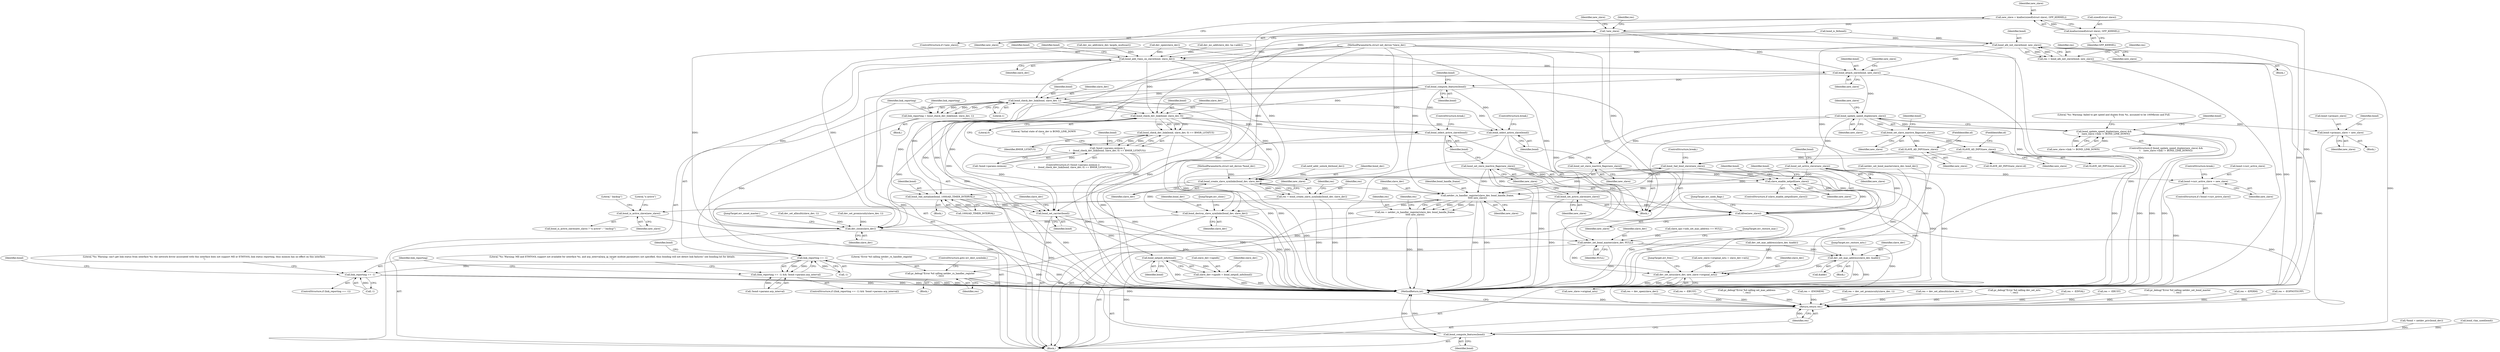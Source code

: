 digraph "0_linux_550fd08c2cebad61c548def135f67aba284c6162_0@pointer" {
"1000435" [label="(Call,new_slave = kzalloc(sizeof(struct slave), GFP_KERNEL))"];
"1000437" [label="(Call,kzalloc(sizeof(struct slave), GFP_KERNEL))"];
"1000442" [label="(Call,!new_slave)"];
"1000570" [label="(Call,bond_alb_init_slave(bond, new_slave))"];
"1000568" [label="(Call,res = bond_alb_init_slave(bond, new_slave))"];
"1001089" [label="(Return,return res;)"];
"1000640" [label="(Call,bond_add_vlans_on_slave(bond, slave_dev))"];
"1000648" [label="(Call,bond_attach_slave(bond, new_slave))"];
"1000666" [label="(Call,bond_compute_features(bond))"];
"1000694" [label="(Call,bond_check_dev_link(bond, slave_dev, 1))"];
"1000692" [label="(Call,link_reporting = bond_check_dev_link(bond, slave_dev, 1))"];
"1000700" [label="(Call,link_reporting == -1)"];
"1000699" [label="(Call,(link_reporting == -1) && !bond->params.arp_interval)"];
"1000721" [label="(Call,link_reporting == -1)"];
"1000743" [label="(Call,bond_check_dev_link(bond, slave_dev, 0))"];
"1000742" [label="(Call,bond_check_dev_link(bond, slave_dev, 0) == BMSR_LSTATUS)"];
"1000735" [label="(Call,!bond->params.miimon ||\n\t    (bond_check_dev_link(bond, slave_dev, 0) == BMSR_LSTATUS))"];
"1000885" [label="(Call,bond_select_active_slave(bond))"];
"1000957" [label="(Call,bond_set_carrier(bond))"];
"1000963" [label="(Call,bond_netpoll_info(bond))"];
"1000959" [label="(Call,slave_dev->npinfo = bond_netpoll_info(bond))"];
"1001087" [label="(Call,bond_compute_features(bond))"];
"1000904" [label="(Call,bond_3ad_initialize(bond, 1000/AD_TIMER_INTERVAL))"];
"1000933" [label="(Call,bond_select_active_slave(bond))"];
"1000996" [label="(Call,bond_create_slave_symlinks(bond_dev, slave_dev))"];
"1000994" [label="(Call,res = bond_create_slave_symlinks(bond_dev, slave_dev))"];
"1001004" [label="(Call,netdev_rx_handler_register(slave_dev, bond_handle_frame,\n\t\t\t\t\t new_slave))"];
"1001002" [label="(Call,res = netdev_rx_handler_register(slave_dev, bond_handle_frame,\n\t\t\t\t\t new_slave))"];
"1001011" [label="(Call,pr_debug(\"Error %d calling netdev_rx_handler_register\n\", res))"];
"1001024" [label="(Call,bond_is_active_slave(new_slave))"];
"1001039" [label="(Call,bond_destroy_slave_symlinks(bond_dev, slave_dev))"];
"1001043" [label="(Call,dev_close(slave_dev))"];
"1001046" [label="(Call,netdev_set_bond_master(slave_dev, NULL))"];
"1001073" [label="(Call,dev_set_mac_address(slave_dev, &addr))"];
"1001078" [label="(Call,dev_set_mtu(slave_dev, new_slave->original_mtu))"];
"1001084" [label="(Call,kfree(new_slave))"];
"1000797" [label="(Call,bond_update_speed_duplex(new_slave))"];
"1000796" [label="(Call,bond_update_speed_duplex(new_slave) &&\n\t    (new_slave->link != BOND_LINK_DOWN))"];
"1000860" [label="(Call,bond->primary_slave = new_slave)"];
"1000883" [label="(Call,bond_set_slave_inactive_flags(new_slave))"];
"1000971" [label="(Call,slave_enable_netpoll(new_slave))"];
"1000889" [label="(Call,bond_set_slave_inactive_flags(new_slave))"];
"1000900" [label="(Call,SLAVE_AD_INFO(new_slave))"];
"1000924" [label="(Call,bond_3ad_bind_slave(new_slave))"];
"1000913" [label="(Call,SLAVE_AD_INFO(new_slave))"];
"1000929" [label="(Call,bond_set_active_slave(new_slave))"];
"1000931" [label="(Call,bond_set_slave_inactive_flags(new_slave))"];
"1000939" [label="(Call,bond_set_active_slave(new_slave))"];
"1000946" [label="(Call,bond->curr_active_slave = new_slave)"];
"1000436" [label="(Identifier,new_slave)"];
"1001041" [label="(Identifier,slave_dev)"];
"1000720" [label="(ControlStructure,if (link_reporting == -1))"];
"1000695" [label="(Identifier,bond)"];
"1001006" [label="(Identifier,bond_handle_frame)"];
"1000944" [label="(Identifier,bond)"];
"1001084" [label="(Call,kfree(new_slave))"];
"1000362" [label="(Call,res = -EINVAL)"];
"1000997" [label="(Identifier,bond_dev)"];
"1000752" [label="(Identifier,bond)"];
"1000311" [label="(Call,res = -EBUSY)"];
"1001046" [label="(Call,netdev_set_bond_master(slave_dev, NULL))"];
"1000900" [label="(Call,SLAVE_AD_INFO(new_slave))"];
"1001004" [label="(Call,netdev_rx_handler_register(slave_dev, bond_handle_frame,\n\t\t\t\t\t new_slave))"];
"1001010" [label="(Block,)"];
"1000642" [label="(Identifier,slave_dev)"];
"1001044" [label="(Identifier,slave_dev)"];
"1001091" [label="(MethodReturn,int)"];
"1000133" [label="(MethodParameterIn,struct net_device *slave_dev)"];
"1000649" [label="(Identifier,bond)"];
"1001045" [label="(JumpTarget,err_unset_master:)"];
"1001014" [label="(ControlStructure,goto err_dest_symlinks;)"];
"1000929" [label="(Call,bond_set_active_slave(new_slave))"];
"1000532" [label="(Call,pr_debug(\"Error %d calling netdev_set_bond_master\n\", res))"];
"1001027" [label="(Literal,\" backup\")"];
"1000960" [label="(Call,slave_dev->npinfo)"];
"1000998" [label="(Identifier,slave_dev)"];
"1000722" [label="(Identifier,link_reporting)"];
"1001078" [label="(Call,dev_set_mtu(slave_dev, new_slave->original_mtu))"];
"1000890" [label="(Identifier,new_slave)"];
"1001040" [label="(Identifier,bond_dev)"];
"1000941" [label="(ControlStructure,if (!bond->curr_active_slave))"];
"1000806" [label="(Literal,\"%s: Warning: failed to get speed and duplex from %s, assumed to be 100Mb/sec and Full.\n\")"];
"1000971" [label="(Call,slave_enable_netpoll(new_slave))"];
"1000797" [label="(Call,bond_update_speed_duplex(new_slave))"];
"1000885" [label="(Call,bond_select_active_slave(bond))"];
"1000513" [label="(Call,dev_set_mac_address(slave_dev, &addr))"];
"1001048" [label="(Identifier,NULL)"];
"1000609" [label="(Call,dev_set_allmulti(slave_dev, 1))"];
"1000935" [label="(ControlStructure,break;)"];
"1000964" [label="(Identifier,bond)"];
"1000913" [label="(Call,SLAVE_AD_INFO(new_slave))"];
"1000446" [label="(Identifier,res)"];
"1001088" [label="(Identifier,bond)"];
"1000262" [label="(Call,res = -EPERM)"];
"1001007" [label="(Identifier,new_slave)"];
"1000408" [label="(Call,res = -EOPNOTSUPP)"];
"1001087" [label="(Call,bond_compute_features(bond))"];
"1000834" [label="(Identifier,bond)"];
"1000902" [label="(FieldIdentifier,id)"];
"1000723" [label="(Call,-1)"];
"1000594" [label="(Call,dev_set_promiscuity(slave_dev, 1))"];
"1001083" [label="(JumpTarget,err_free:)"];
"1000617" [label="(Call,dev_mc_add(slave_dev, ha->addr))"];
"1000924" [label="(Call,bond_3ad_bind_slave(new_slave))"];
"1000648" [label="(Call,bond_attach_slave(bond, new_slave))"];
"1000861" [label="(Call,bond->primary_slave)"];
"1000571" [label="(Identifier,bond)"];
"1001075" [label="(Call,&addr)"];
"1001049" [label="(JumpTarget,err_restore_mac:)"];
"1000799" [label="(Call,new_slave->link != BOND_LINK_DOWN)"];
"1000977" [label="(Identifier,bond)"];
"1000691" [label="(Block,)"];
"1000136" [label="(Call,*bond = netdev_priv(bond_dev))"];
"1000744" [label="(Identifier,bond)"];
"1000912" [label="(Call,SLAVE_AD_INFO(new_slave).id)"];
"1000567" [label="(Block,)"];
"1000536" [label="(Call,res = dev_open(slave_dev))"];
"1000747" [label="(Identifier,BMSR_LSTATUS)"];
"1000637" [label="(Call,dev_mc_add(slave_dev, lacpdu_multicast))"];
"1001080" [label="(Call,new_slave->original_mtu)"];
"1000984" [label="(Call,res = -EBUSY)"];
"1000992" [label="(Identifier,bond)"];
"1001012" [label="(Literal,\"Error %d calling netdev_rx_handler_register\n\")"];
"1000572" [label="(Identifier,new_slave)"];
"1000435" [label="(Call,new_slave = kzalloc(sizeof(struct slave), GFP_KERNEL))"];
"1000440" [label="(Identifier,GFP_KERNEL)"];
"1000520" [label="(Call,pr_debug(\"Error %d calling set_mac_address\n\", res))"];
"1000653" [label="(Identifier,new_slave)"];
"1000925" [label="(Identifier,new_slave)"];
"1000914" [label="(Identifier,new_slave)"];
"1000887" [label="(ControlStructure,break;)"];
"1000860" [label="(Call,bond->primary_slave = new_slave)"];
"1000568" [label="(Call,res = bond_alb_init_slave(bond, new_slave))"];
"1000445" [label="(Call,res = -ENOMEM)"];
"1000972" [label="(Identifier,new_slave)"];
"1000798" [label="(Identifier,new_slave)"];
"1000950" [label="(Identifier,new_slave)"];
"1000570" [label="(Call,bond_alb_init_slave(bond, new_slave))"];
"1001002" [label="(Call,res = netdev_rx_handler_register(slave_dev, bond_handle_frame,\n\t\t\t\t\t new_slave))"];
"1000641" [label="(Identifier,bond)"];
"1000701" [label="(Identifier,link_reporting)"];
"1000368" [label="(Call,slave_ops->ndo_set_mac_address == NULL)"];
"1000881" [label="(Block,)"];
"1001011" [label="(Call,pr_debug(\"Error %d calling netdev_rx_handler_register\n\", res))"];
"1000698" [label="(ControlStructure,if ((link_reporting == -1) && !bond->params.arp_interval))"];
"1001023" [label="(Call,bond_is_active_slave(new_slave) ? \"n active\" : \" backup\")"];
"1000538" [label="(Call,dev_open(slave_dev))"];
"1000736" [label="(Call,!bond->params.miimon)"];
"1000796" [label="(Call,bond_update_speed_duplex(new_slave) &&\n\t    (new_slave->link != BOND_LINK_DOWN))"];
"1000899" [label="(Call,SLAVE_AD_INFO(new_slave).id)"];
"1000951" [label="(ControlStructure,break;)"];
"1000967" [label="(Identifier,slave_dev)"];
"1000947" [label="(Call,bond->curr_active_slave)"];
"1001077" [label="(JumpTarget,err_restore_mtu:)"];
"1000704" [label="(Call,!bond->params.arp_interval)"];
"1000592" [label="(Call,res = dev_set_promiscuity(slave_dev, 1))"];
"1000132" [label="(MethodParameterIn,struct net_device *bond_dev)"];
"1000995" [label="(Identifier,res)"];
"1000667" [label="(Identifier,bond)"];
"1000666" [label="(Call,bond_compute_features(bond))"];
"1000859" [label="(Block,)"];
"1000867" [label="(Identifier,bond)"];
"1000897" [label="(Block,)"];
"1000886" [label="(Identifier,bond)"];
"1001043" [label="(Call,dev_close(slave_dev))"];
"1000569" [label="(Identifier,res)"];
"1000904" [label="(Call,bond_3ad_initialize(bond, 1000/AD_TIMER_INTERVAL))"];
"1000646" [label="(Identifier,bond)"];
"1000932" [label="(Identifier,new_slave)"];
"1000894" [label="(Identifier,bond)"];
"1000671" [label="(Identifier,bond)"];
"1000864" [label="(Identifier,new_slave)"];
"1000743" [label="(Call,bond_check_dev_link(bond, slave_dev, 0))"];
"1000931" [label="(Call,bond_set_slave_inactive_flags(new_slave))"];
"1001057" [label="(Block,)"];
"1000622" [label="(Call,netif_addr_unlock_bh(bond_dev))"];
"1000700" [label="(Call,link_reporting == -1)"];
"1000707" [label="(Identifier,bond)"];
"1000905" [label="(Identifier,bond)"];
"1001085" [label="(Identifier,new_slave)"];
"1000746" [label="(Literal,0)"];
"1000734" [label="(ControlStructure,if (!bond->params.miimon ||\n\t    (bond_check_dev_link(bond, slave_dev, 0) == BMSR_LSTATUS)))"];
"1000946" [label="(Call,bond->curr_active_slave = new_slave)"];
"1000963" [label="(Call,bond_netpoll_info(bond))"];
"1000961" [label="(Identifier,slave_dev)"];
"1000134" [label="(Block,)"];
"1000901" [label="(Identifier,new_slave)"];
"1000727" [label="(Literal,\"%s: Warning: can't get link status from interface %s; the network driver associated with this interface does not support MII or ETHTOOL link status reporting, thus miimon has no effect on this interface.\n\")"];
"1000739" [label="(Identifier,bond)"];
"1000958" [label="(Identifier,bond)"];
"1001089" [label="(Return,return res;)"];
"1000934" [label="(Identifier,bond)"];
"1000455" [label="(Call,new_slave->original_mtu = slave_dev->mtu)"];
"1000438" [label="(Call,sizeof(struct slave))"];
"1001013" [label="(Identifier,res)"];
"1001073" [label="(Call,dev_set_mac_address(slave_dev, &addr))"];
"1001009" [label="(Identifier,res)"];
"1000996" [label="(Call,bond_create_slave_symlinks(bond_dev, slave_dev))"];
"1000721" [label="(Call,link_reporting == -1)"];
"1000443" [label="(Identifier,new_slave)"];
"1001090" [label="(Identifier,res)"];
"1000930" [label="(Identifier,new_slave)"];
"1000801" [label="(Identifier,new_slave)"];
"1000883" [label="(Call,bond_set_slave_inactive_flags(new_slave))"];
"1000957" [label="(Call,bond_set_carrier(bond))"];
"1000693" [label="(Identifier,link_reporting)"];
"1000442" [label="(Call,!new_slave)"];
"1001042" [label="(JumpTarget,err_close:)"];
"1000699" [label="(Call,(link_reporting == -1) && !bond->params.arp_interval)"];
"1000735" [label="(Call,!bond->params.miimon ||\n\t    (bond_check_dev_link(bond, slave_dev, 0) == BMSR_LSTATUS))"];
"1001026" [label="(Literal,\"n active\")"];
"1000692" [label="(Call,link_reporting = bond_check_dev_link(bond, slave_dev, 1))"];
"1000939" [label="(Call,bond_set_active_slave(new_slave))"];
"1000959" [label="(Call,slave_dev->npinfo = bond_netpoll_info(bond))"];
"1000712" [label="(Literal,\"%s: Warning: MII and ETHTOOL support not available for interface %s, and arp_interval/arp_ip_target module parameters not specified, thus bonding will not detect link failures! see bonding.txt for details.\n\")"];
"1000906" [label="(Call,1000/AD_TIMER_INTERVAL)"];
"1000889" [label="(Call,bond_set_slave_inactive_flags(new_slave))"];
"1000926" [label="(ControlStructure,break;)"];
"1000702" [label="(Call,-1)"];
"1000437" [label="(Call,kzalloc(sizeof(struct slave), GFP_KERNEL))"];
"1000742" [label="(Call,bond_check_dev_link(bond, slave_dev, 0) == BMSR_LSTATUS)"];
"1001025" [label="(Identifier,new_slave)"];
"1000745" [label="(Identifier,slave_dev)"];
"1001003" [label="(Identifier,res)"];
"1000452" [label="(Identifier,new_slave)"];
"1000210" [label="(Call,bond_vlan_used(bond))"];
"1000884" [label="(Identifier,new_slave)"];
"1000933" [label="(Call,bond_select_active_slave(bond))"];
"1000795" [label="(ControlStructure,if (bond_update_speed_duplex(new_slave) &&\n\t    (new_slave->link != BOND_LINK_DOWN)))"];
"1001000" [label="(Identifier,res)"];
"1001074" [label="(Identifier,slave_dev)"];
"1001047" [label="(Identifier,slave_dev)"];
"1000994" [label="(Call,res = bond_create_slave_symlinks(bond_dev, slave_dev))"];
"1000650" [label="(Identifier,new_slave)"];
"1000789" [label="(Literal,\"Initial state of slave_dev is BOND_LINK_DOWN\n\")"];
"1000970" [label="(ControlStructure,if (slave_enable_netpoll(new_slave)))"];
"1000607" [label="(Call,res = dev_set_allmulti(slave_dev, 1))"];
"1001079" [label="(Identifier,slave_dev)"];
"1000696" [label="(Identifier,slave_dev)"];
"1001024" [label="(Call,bond_is_active_slave(new_slave))"];
"1000915" [label="(FieldIdentifier,id)"];
"1000526" [label="(Call,netdev_set_bond_master(slave_dev, bond_dev))"];
"1001005" [label="(Identifier,slave_dev)"];
"1000565" [label="(Call,bond_is_lb(bond))"];
"1000441" [label="(ControlStructure,if (!new_slave))"];
"1001086" [label="(JumpTarget,err_undo_flags:)"];
"1000574" [label="(Identifier,res)"];
"1000694" [label="(Call,bond_check_dev_link(bond, slave_dev, 1))"];
"1000940" [label="(Identifier,new_slave)"];
"1000697" [label="(Literal,1)"];
"1000640" [label="(Call,bond_add_vlans_on_slave(bond, slave_dev))"];
"1001039" [label="(Call,bond_destroy_slave_symlinks(bond_dev, slave_dev))"];
"1000474" [label="(Call,pr_debug(\"Error %d calling dev_set_mtu\n\", res))"];
"1000435" -> "1000134"  [label="AST: "];
"1000435" -> "1000437"  [label="CFG: "];
"1000436" -> "1000435"  [label="AST: "];
"1000437" -> "1000435"  [label="AST: "];
"1000443" -> "1000435"  [label="CFG: "];
"1000435" -> "1001091"  [label="DDG: "];
"1000437" -> "1000435"  [label="DDG: "];
"1000435" -> "1000442"  [label="DDG: "];
"1000437" -> "1000440"  [label="CFG: "];
"1000438" -> "1000437"  [label="AST: "];
"1000440" -> "1000437"  [label="AST: "];
"1000437" -> "1001091"  [label="DDG: "];
"1000442" -> "1000441"  [label="AST: "];
"1000442" -> "1000443"  [label="CFG: "];
"1000443" -> "1000442"  [label="AST: "];
"1000446" -> "1000442"  [label="CFG: "];
"1000452" -> "1000442"  [label="CFG: "];
"1000442" -> "1001091"  [label="DDG: "];
"1000442" -> "1001091"  [label="DDG: "];
"1000442" -> "1000570"  [label="DDG: "];
"1000442" -> "1000648"  [label="DDG: "];
"1000442" -> "1001084"  [label="DDG: "];
"1000570" -> "1000568"  [label="AST: "];
"1000570" -> "1000572"  [label="CFG: "];
"1000571" -> "1000570"  [label="AST: "];
"1000572" -> "1000570"  [label="AST: "];
"1000568" -> "1000570"  [label="CFG: "];
"1000570" -> "1000568"  [label="DDG: "];
"1000570" -> "1000568"  [label="DDG: "];
"1000565" -> "1000570"  [label="DDG: "];
"1000570" -> "1000640"  [label="DDG: "];
"1000570" -> "1000648"  [label="DDG: "];
"1000570" -> "1001084"  [label="DDG: "];
"1000570" -> "1001087"  [label="DDG: "];
"1000568" -> "1000567"  [label="AST: "];
"1000569" -> "1000568"  [label="AST: "];
"1000574" -> "1000568"  [label="CFG: "];
"1000568" -> "1001091"  [label="DDG: "];
"1000568" -> "1001091"  [label="DDG: "];
"1000568" -> "1001089"  [label="DDG: "];
"1001089" -> "1000134"  [label="AST: "];
"1001089" -> "1001090"  [label="CFG: "];
"1001090" -> "1001089"  [label="AST: "];
"1001091" -> "1001089"  [label="CFG: "];
"1001089" -> "1001091"  [label="DDG: "];
"1001090" -> "1001089"  [label="DDG: "];
"1000311" -> "1001089"  [label="DDG: "];
"1001011" -> "1001089"  [label="DDG: "];
"1000532" -> "1001089"  [label="DDG: "];
"1000994" -> "1001089"  [label="DDG: "];
"1000984" -> "1001089"  [label="DDG: "];
"1000536" -> "1001089"  [label="DDG: "];
"1000592" -> "1001089"  [label="DDG: "];
"1000362" -> "1001089"  [label="DDG: "];
"1000520" -> "1001089"  [label="DDG: "];
"1000408" -> "1001089"  [label="DDG: "];
"1000607" -> "1001089"  [label="DDG: "];
"1000474" -> "1001089"  [label="DDG: "];
"1000445" -> "1001089"  [label="DDG: "];
"1000262" -> "1001089"  [label="DDG: "];
"1000640" -> "1000134"  [label="AST: "];
"1000640" -> "1000642"  [label="CFG: "];
"1000641" -> "1000640"  [label="AST: "];
"1000642" -> "1000640"  [label="AST: "];
"1000646" -> "1000640"  [label="CFG: "];
"1000640" -> "1001091"  [label="DDG: "];
"1000565" -> "1000640"  [label="DDG: "];
"1000637" -> "1000640"  [label="DDG: "];
"1000617" -> "1000640"  [label="DDG: "];
"1000133" -> "1000640"  [label="DDG: "];
"1000538" -> "1000640"  [label="DDG: "];
"1000640" -> "1000648"  [label="DDG: "];
"1000640" -> "1000694"  [label="DDG: "];
"1000640" -> "1000743"  [label="DDG: "];
"1000640" -> "1000996"  [label="DDG: "];
"1000640" -> "1001043"  [label="DDG: "];
"1000648" -> "1000134"  [label="AST: "];
"1000648" -> "1000650"  [label="CFG: "];
"1000649" -> "1000648"  [label="AST: "];
"1000650" -> "1000648"  [label="AST: "];
"1000653" -> "1000648"  [label="CFG: "];
"1000648" -> "1001091"  [label="DDG: "];
"1000648" -> "1000666"  [label="DDG: "];
"1000648" -> "1000797"  [label="DDG: "];
"1000666" -> "1000134"  [label="AST: "];
"1000666" -> "1000667"  [label="CFG: "];
"1000667" -> "1000666"  [label="AST: "];
"1000671" -> "1000666"  [label="CFG: "];
"1000666" -> "1001091"  [label="DDG: "];
"1000666" -> "1000694"  [label="DDG: "];
"1000666" -> "1000743"  [label="DDG: "];
"1000666" -> "1000885"  [label="DDG: "];
"1000666" -> "1000904"  [label="DDG: "];
"1000666" -> "1000933"  [label="DDG: "];
"1000666" -> "1000957"  [label="DDG: "];
"1000694" -> "1000692"  [label="AST: "];
"1000694" -> "1000697"  [label="CFG: "];
"1000695" -> "1000694"  [label="AST: "];
"1000696" -> "1000694"  [label="AST: "];
"1000697" -> "1000694"  [label="AST: "];
"1000692" -> "1000694"  [label="CFG: "];
"1000694" -> "1000692"  [label="DDG: "];
"1000694" -> "1000692"  [label="DDG: "];
"1000694" -> "1000692"  [label="DDG: "];
"1000133" -> "1000694"  [label="DDG: "];
"1000694" -> "1000743"  [label="DDG: "];
"1000694" -> "1000743"  [label="DDG: "];
"1000694" -> "1000885"  [label="DDG: "];
"1000694" -> "1000904"  [label="DDG: "];
"1000694" -> "1000933"  [label="DDG: "];
"1000694" -> "1000957"  [label="DDG: "];
"1000694" -> "1000996"  [label="DDG: "];
"1000694" -> "1001043"  [label="DDG: "];
"1000692" -> "1000691"  [label="AST: "];
"1000693" -> "1000692"  [label="AST: "];
"1000701" -> "1000692"  [label="CFG: "];
"1000692" -> "1001091"  [label="DDG: "];
"1000692" -> "1000700"  [label="DDG: "];
"1000700" -> "1000699"  [label="AST: "];
"1000700" -> "1000702"  [label="CFG: "];
"1000701" -> "1000700"  [label="AST: "];
"1000702" -> "1000700"  [label="AST: "];
"1000707" -> "1000700"  [label="CFG: "];
"1000699" -> "1000700"  [label="CFG: "];
"1000700" -> "1001091"  [label="DDG: "];
"1000700" -> "1001091"  [label="DDG: "];
"1000700" -> "1000699"  [label="DDG: "];
"1000700" -> "1000699"  [label="DDG: "];
"1000702" -> "1000700"  [label="DDG: "];
"1000700" -> "1000721"  [label="DDG: "];
"1000699" -> "1000698"  [label="AST: "];
"1000699" -> "1000704"  [label="CFG: "];
"1000704" -> "1000699"  [label="AST: "];
"1000712" -> "1000699"  [label="CFG: "];
"1000722" -> "1000699"  [label="CFG: "];
"1000699" -> "1001091"  [label="DDG: "];
"1000699" -> "1001091"  [label="DDG: "];
"1000699" -> "1001091"  [label="DDG: "];
"1000704" -> "1000699"  [label="DDG: "];
"1000721" -> "1000720"  [label="AST: "];
"1000721" -> "1000723"  [label="CFG: "];
"1000722" -> "1000721"  [label="AST: "];
"1000723" -> "1000721"  [label="AST: "];
"1000727" -> "1000721"  [label="CFG: "];
"1000739" -> "1000721"  [label="CFG: "];
"1000721" -> "1001091"  [label="DDG: "];
"1000721" -> "1001091"  [label="DDG: "];
"1000721" -> "1001091"  [label="DDG: "];
"1000723" -> "1000721"  [label="DDG: "];
"1000743" -> "1000742"  [label="AST: "];
"1000743" -> "1000746"  [label="CFG: "];
"1000744" -> "1000743"  [label="AST: "];
"1000745" -> "1000743"  [label="AST: "];
"1000746" -> "1000743"  [label="AST: "];
"1000747" -> "1000743"  [label="CFG: "];
"1000743" -> "1000742"  [label="DDG: "];
"1000743" -> "1000742"  [label="DDG: "];
"1000743" -> "1000742"  [label="DDG: "];
"1000133" -> "1000743"  [label="DDG: "];
"1000743" -> "1000885"  [label="DDG: "];
"1000743" -> "1000904"  [label="DDG: "];
"1000743" -> "1000933"  [label="DDG: "];
"1000743" -> "1000957"  [label="DDG: "];
"1000743" -> "1000996"  [label="DDG: "];
"1000743" -> "1001043"  [label="DDG: "];
"1000742" -> "1000735"  [label="AST: "];
"1000742" -> "1000747"  [label="CFG: "];
"1000747" -> "1000742"  [label="AST: "];
"1000735" -> "1000742"  [label="CFG: "];
"1000742" -> "1001091"  [label="DDG: "];
"1000742" -> "1001091"  [label="DDG: "];
"1000742" -> "1000735"  [label="DDG: "];
"1000742" -> "1000735"  [label="DDG: "];
"1000735" -> "1000734"  [label="AST: "];
"1000735" -> "1000736"  [label="CFG: "];
"1000736" -> "1000735"  [label="AST: "];
"1000752" -> "1000735"  [label="CFG: "];
"1000789" -> "1000735"  [label="CFG: "];
"1000735" -> "1001091"  [label="DDG: "];
"1000735" -> "1001091"  [label="DDG: "];
"1000735" -> "1001091"  [label="DDG: "];
"1000736" -> "1000735"  [label="DDG: "];
"1000885" -> "1000881"  [label="AST: "];
"1000885" -> "1000886"  [label="CFG: "];
"1000886" -> "1000885"  [label="AST: "];
"1000887" -> "1000885"  [label="CFG: "];
"1000885" -> "1001091"  [label="DDG: "];
"1000885" -> "1000957"  [label="DDG: "];
"1000957" -> "1000134"  [label="AST: "];
"1000957" -> "1000958"  [label="CFG: "];
"1000958" -> "1000957"  [label="AST: "];
"1000961" -> "1000957"  [label="CFG: "];
"1000957" -> "1001091"  [label="DDG: "];
"1000904" -> "1000957"  [label="DDG: "];
"1000933" -> "1000957"  [label="DDG: "];
"1000957" -> "1000963"  [label="DDG: "];
"1000963" -> "1000959"  [label="AST: "];
"1000963" -> "1000964"  [label="CFG: "];
"1000964" -> "1000963"  [label="AST: "];
"1000959" -> "1000963"  [label="CFG: "];
"1000963" -> "1001091"  [label="DDG: "];
"1000963" -> "1000959"  [label="DDG: "];
"1000963" -> "1001087"  [label="DDG: "];
"1000959" -> "1000134"  [label="AST: "];
"1000960" -> "1000959"  [label="AST: "];
"1000967" -> "1000959"  [label="CFG: "];
"1000959" -> "1001091"  [label="DDG: "];
"1000959" -> "1001091"  [label="DDG: "];
"1001087" -> "1000134"  [label="AST: "];
"1001087" -> "1001088"  [label="CFG: "];
"1001088" -> "1001087"  [label="AST: "];
"1001090" -> "1001087"  [label="CFG: "];
"1001087" -> "1001091"  [label="DDG: "];
"1001087" -> "1001091"  [label="DDG: "];
"1000565" -> "1001087"  [label="DDG: "];
"1000210" -> "1001087"  [label="DDG: "];
"1000136" -> "1001087"  [label="DDG: "];
"1000904" -> "1000897"  [label="AST: "];
"1000904" -> "1000906"  [label="CFG: "];
"1000905" -> "1000904"  [label="AST: "];
"1000906" -> "1000904"  [label="AST: "];
"1000925" -> "1000904"  [label="CFG: "];
"1000904" -> "1001091"  [label="DDG: "];
"1000904" -> "1001091"  [label="DDG: "];
"1000906" -> "1000904"  [label="DDG: "];
"1000906" -> "1000904"  [label="DDG: "];
"1000933" -> "1000881"  [label="AST: "];
"1000933" -> "1000934"  [label="CFG: "];
"1000934" -> "1000933"  [label="AST: "];
"1000935" -> "1000933"  [label="CFG: "];
"1000933" -> "1001091"  [label="DDG: "];
"1000996" -> "1000994"  [label="AST: "];
"1000996" -> "1000998"  [label="CFG: "];
"1000997" -> "1000996"  [label="AST: "];
"1000998" -> "1000996"  [label="AST: "];
"1000994" -> "1000996"  [label="CFG: "];
"1000996" -> "1001091"  [label="DDG: "];
"1000996" -> "1000994"  [label="DDG: "];
"1000996" -> "1000994"  [label="DDG: "];
"1000622" -> "1000996"  [label="DDG: "];
"1000526" -> "1000996"  [label="DDG: "];
"1000132" -> "1000996"  [label="DDG: "];
"1000133" -> "1000996"  [label="DDG: "];
"1000996" -> "1001004"  [label="DDG: "];
"1000996" -> "1001039"  [label="DDG: "];
"1000996" -> "1001043"  [label="DDG: "];
"1000994" -> "1000134"  [label="AST: "];
"1000995" -> "1000994"  [label="AST: "];
"1001000" -> "1000994"  [label="CFG: "];
"1000994" -> "1001091"  [label="DDG: "];
"1000994" -> "1001091"  [label="DDG: "];
"1001004" -> "1001002"  [label="AST: "];
"1001004" -> "1001007"  [label="CFG: "];
"1001005" -> "1001004"  [label="AST: "];
"1001006" -> "1001004"  [label="AST: "];
"1001007" -> "1001004"  [label="AST: "];
"1001002" -> "1001004"  [label="CFG: "];
"1001004" -> "1001091"  [label="DDG: "];
"1001004" -> "1001091"  [label="DDG: "];
"1001004" -> "1001002"  [label="DDG: "];
"1001004" -> "1001002"  [label="DDG: "];
"1001004" -> "1001002"  [label="DDG: "];
"1000133" -> "1001004"  [label="DDG: "];
"1000971" -> "1001004"  [label="DDG: "];
"1000883" -> "1001004"  [label="DDG: "];
"1000924" -> "1001004"  [label="DDG: "];
"1000939" -> "1001004"  [label="DDG: "];
"1000931" -> "1001004"  [label="DDG: "];
"1001004" -> "1001024"  [label="DDG: "];
"1001004" -> "1001039"  [label="DDG: "];
"1001004" -> "1001084"  [label="DDG: "];
"1001002" -> "1000134"  [label="AST: "];
"1001003" -> "1001002"  [label="AST: "];
"1001009" -> "1001002"  [label="CFG: "];
"1001002" -> "1001091"  [label="DDG: "];
"1001002" -> "1001091"  [label="DDG: "];
"1001002" -> "1001011"  [label="DDG: "];
"1001011" -> "1001010"  [label="AST: "];
"1001011" -> "1001013"  [label="CFG: "];
"1001012" -> "1001011"  [label="AST: "];
"1001013" -> "1001011"  [label="AST: "];
"1001014" -> "1001011"  [label="CFG: "];
"1001011" -> "1001091"  [label="DDG: "];
"1001011" -> "1001091"  [label="DDG: "];
"1001024" -> "1001023"  [label="AST: "];
"1001024" -> "1001025"  [label="CFG: "];
"1001025" -> "1001024"  [label="AST: "];
"1001026" -> "1001024"  [label="CFG: "];
"1001027" -> "1001024"  [label="CFG: "];
"1001024" -> "1001091"  [label="DDG: "];
"1001039" -> "1000134"  [label="AST: "];
"1001039" -> "1001041"  [label="CFG: "];
"1001040" -> "1001039"  [label="AST: "];
"1001041" -> "1001039"  [label="AST: "];
"1001042" -> "1001039"  [label="CFG: "];
"1001039" -> "1001091"  [label="DDG: "];
"1001039" -> "1001091"  [label="DDG: "];
"1000132" -> "1001039"  [label="DDG: "];
"1000133" -> "1001039"  [label="DDG: "];
"1001039" -> "1001043"  [label="DDG: "];
"1001043" -> "1000134"  [label="AST: "];
"1001043" -> "1001044"  [label="CFG: "];
"1001044" -> "1001043"  [label="AST: "];
"1001045" -> "1001043"  [label="CFG: "];
"1001043" -> "1001091"  [label="DDG: "];
"1000594" -> "1001043"  [label="DDG: "];
"1000609" -> "1001043"  [label="DDG: "];
"1000133" -> "1001043"  [label="DDG: "];
"1000538" -> "1001043"  [label="DDG: "];
"1001043" -> "1001046"  [label="DDG: "];
"1001046" -> "1000134"  [label="AST: "];
"1001046" -> "1001048"  [label="CFG: "];
"1001047" -> "1001046"  [label="AST: "];
"1001048" -> "1001046"  [label="AST: "];
"1001049" -> "1001046"  [label="CFG: "];
"1001046" -> "1001091"  [label="DDG: "];
"1001046" -> "1001091"  [label="DDG: "];
"1000538" -> "1001046"  [label="DDG: "];
"1000133" -> "1001046"  [label="DDG: "];
"1000368" -> "1001046"  [label="DDG: "];
"1001046" -> "1001073"  [label="DDG: "];
"1001046" -> "1001078"  [label="DDG: "];
"1001073" -> "1001057"  [label="AST: "];
"1001073" -> "1001075"  [label="CFG: "];
"1001074" -> "1001073"  [label="AST: "];
"1001075" -> "1001073"  [label="AST: "];
"1001077" -> "1001073"  [label="CFG: "];
"1001073" -> "1001091"  [label="DDG: "];
"1001073" -> "1001091"  [label="DDG: "];
"1000526" -> "1001073"  [label="DDG: "];
"1000133" -> "1001073"  [label="DDG: "];
"1000513" -> "1001073"  [label="DDG: "];
"1001073" -> "1001078"  [label="DDG: "];
"1001078" -> "1000134"  [label="AST: "];
"1001078" -> "1001080"  [label="CFG: "];
"1001079" -> "1001078"  [label="AST: "];
"1001080" -> "1001078"  [label="AST: "];
"1001083" -> "1001078"  [label="CFG: "];
"1001078" -> "1001091"  [label="DDG: "];
"1001078" -> "1001091"  [label="DDG: "];
"1001078" -> "1001091"  [label="DDG: "];
"1000513" -> "1001078"  [label="DDG: "];
"1000526" -> "1001078"  [label="DDG: "];
"1000133" -> "1001078"  [label="DDG: "];
"1000455" -> "1001078"  [label="DDG: "];
"1001084" -> "1000134"  [label="AST: "];
"1001084" -> "1001085"  [label="CFG: "];
"1001085" -> "1001084"  [label="AST: "];
"1001086" -> "1001084"  [label="CFG: "];
"1001084" -> "1001091"  [label="DDG: "];
"1001084" -> "1001091"  [label="DDG: "];
"1000971" -> "1001084"  [label="DDG: "];
"1000883" -> "1001084"  [label="DDG: "];
"1000939" -> "1001084"  [label="DDG: "];
"1000931" -> "1001084"  [label="DDG: "];
"1000924" -> "1001084"  [label="DDG: "];
"1000797" -> "1000796"  [label="AST: "];
"1000797" -> "1000798"  [label="CFG: "];
"1000798" -> "1000797"  [label="AST: "];
"1000801" -> "1000797"  [label="CFG: "];
"1000796" -> "1000797"  [label="CFG: "];
"1000797" -> "1000796"  [label="DDG: "];
"1000797" -> "1000860"  [label="DDG: "];
"1000797" -> "1000883"  [label="DDG: "];
"1000797" -> "1000889"  [label="DDG: "];
"1000797" -> "1000929"  [label="DDG: "];
"1000797" -> "1000939"  [label="DDG: "];
"1000796" -> "1000795"  [label="AST: "];
"1000796" -> "1000799"  [label="CFG: "];
"1000799" -> "1000796"  [label="AST: "];
"1000806" -> "1000796"  [label="CFG: "];
"1000834" -> "1000796"  [label="CFG: "];
"1000796" -> "1001091"  [label="DDG: "];
"1000796" -> "1001091"  [label="DDG: "];
"1000796" -> "1001091"  [label="DDG: "];
"1000799" -> "1000796"  [label="DDG: "];
"1000799" -> "1000796"  [label="DDG: "];
"1000860" -> "1000859"  [label="AST: "];
"1000860" -> "1000864"  [label="CFG: "];
"1000861" -> "1000860"  [label="AST: "];
"1000864" -> "1000860"  [label="AST: "];
"1000867" -> "1000860"  [label="CFG: "];
"1000860" -> "1001091"  [label="DDG: "];
"1000883" -> "1000881"  [label="AST: "];
"1000883" -> "1000884"  [label="CFG: "];
"1000884" -> "1000883"  [label="AST: "];
"1000886" -> "1000883"  [label="CFG: "];
"1000883" -> "1001091"  [label="DDG: "];
"1000883" -> "1000971"  [label="DDG: "];
"1000971" -> "1000970"  [label="AST: "];
"1000971" -> "1000972"  [label="CFG: "];
"1000972" -> "1000971"  [label="AST: "];
"1000977" -> "1000971"  [label="CFG: "];
"1000992" -> "1000971"  [label="CFG: "];
"1000971" -> "1001091"  [label="DDG: "];
"1000924" -> "1000971"  [label="DDG: "];
"1000939" -> "1000971"  [label="DDG: "];
"1000931" -> "1000971"  [label="DDG: "];
"1000889" -> "1000881"  [label="AST: "];
"1000889" -> "1000890"  [label="CFG: "];
"1000890" -> "1000889"  [label="AST: "];
"1000894" -> "1000889"  [label="CFG: "];
"1000889" -> "1001091"  [label="DDG: "];
"1000889" -> "1000900"  [label="DDG: "];
"1000889" -> "1000913"  [label="DDG: "];
"1000900" -> "1000899"  [label="AST: "];
"1000900" -> "1000901"  [label="CFG: "];
"1000901" -> "1000900"  [label="AST: "];
"1000902" -> "1000900"  [label="CFG: "];
"1000900" -> "1000924"  [label="DDG: "];
"1000924" -> "1000881"  [label="AST: "];
"1000924" -> "1000925"  [label="CFG: "];
"1000925" -> "1000924"  [label="AST: "];
"1000926" -> "1000924"  [label="CFG: "];
"1000924" -> "1001091"  [label="DDG: "];
"1000913" -> "1000924"  [label="DDG: "];
"1000913" -> "1000912"  [label="AST: "];
"1000913" -> "1000914"  [label="CFG: "];
"1000914" -> "1000913"  [label="AST: "];
"1000915" -> "1000913"  [label="CFG: "];
"1000929" -> "1000881"  [label="AST: "];
"1000929" -> "1000930"  [label="CFG: "];
"1000930" -> "1000929"  [label="AST: "];
"1000932" -> "1000929"  [label="CFG: "];
"1000929" -> "1001091"  [label="DDG: "];
"1000929" -> "1000931"  [label="DDG: "];
"1000931" -> "1000881"  [label="AST: "];
"1000931" -> "1000932"  [label="CFG: "];
"1000932" -> "1000931"  [label="AST: "];
"1000934" -> "1000931"  [label="CFG: "];
"1000931" -> "1001091"  [label="DDG: "];
"1000939" -> "1000881"  [label="AST: "];
"1000939" -> "1000940"  [label="CFG: "];
"1000940" -> "1000939"  [label="AST: "];
"1000944" -> "1000939"  [label="CFG: "];
"1000939" -> "1001091"  [label="DDG: "];
"1000939" -> "1000946"  [label="DDG: "];
"1000946" -> "1000941"  [label="AST: "];
"1000946" -> "1000950"  [label="CFG: "];
"1000947" -> "1000946"  [label="AST: "];
"1000950" -> "1000946"  [label="AST: "];
"1000951" -> "1000946"  [label="CFG: "];
"1000946" -> "1001091"  [label="DDG: "];
}
